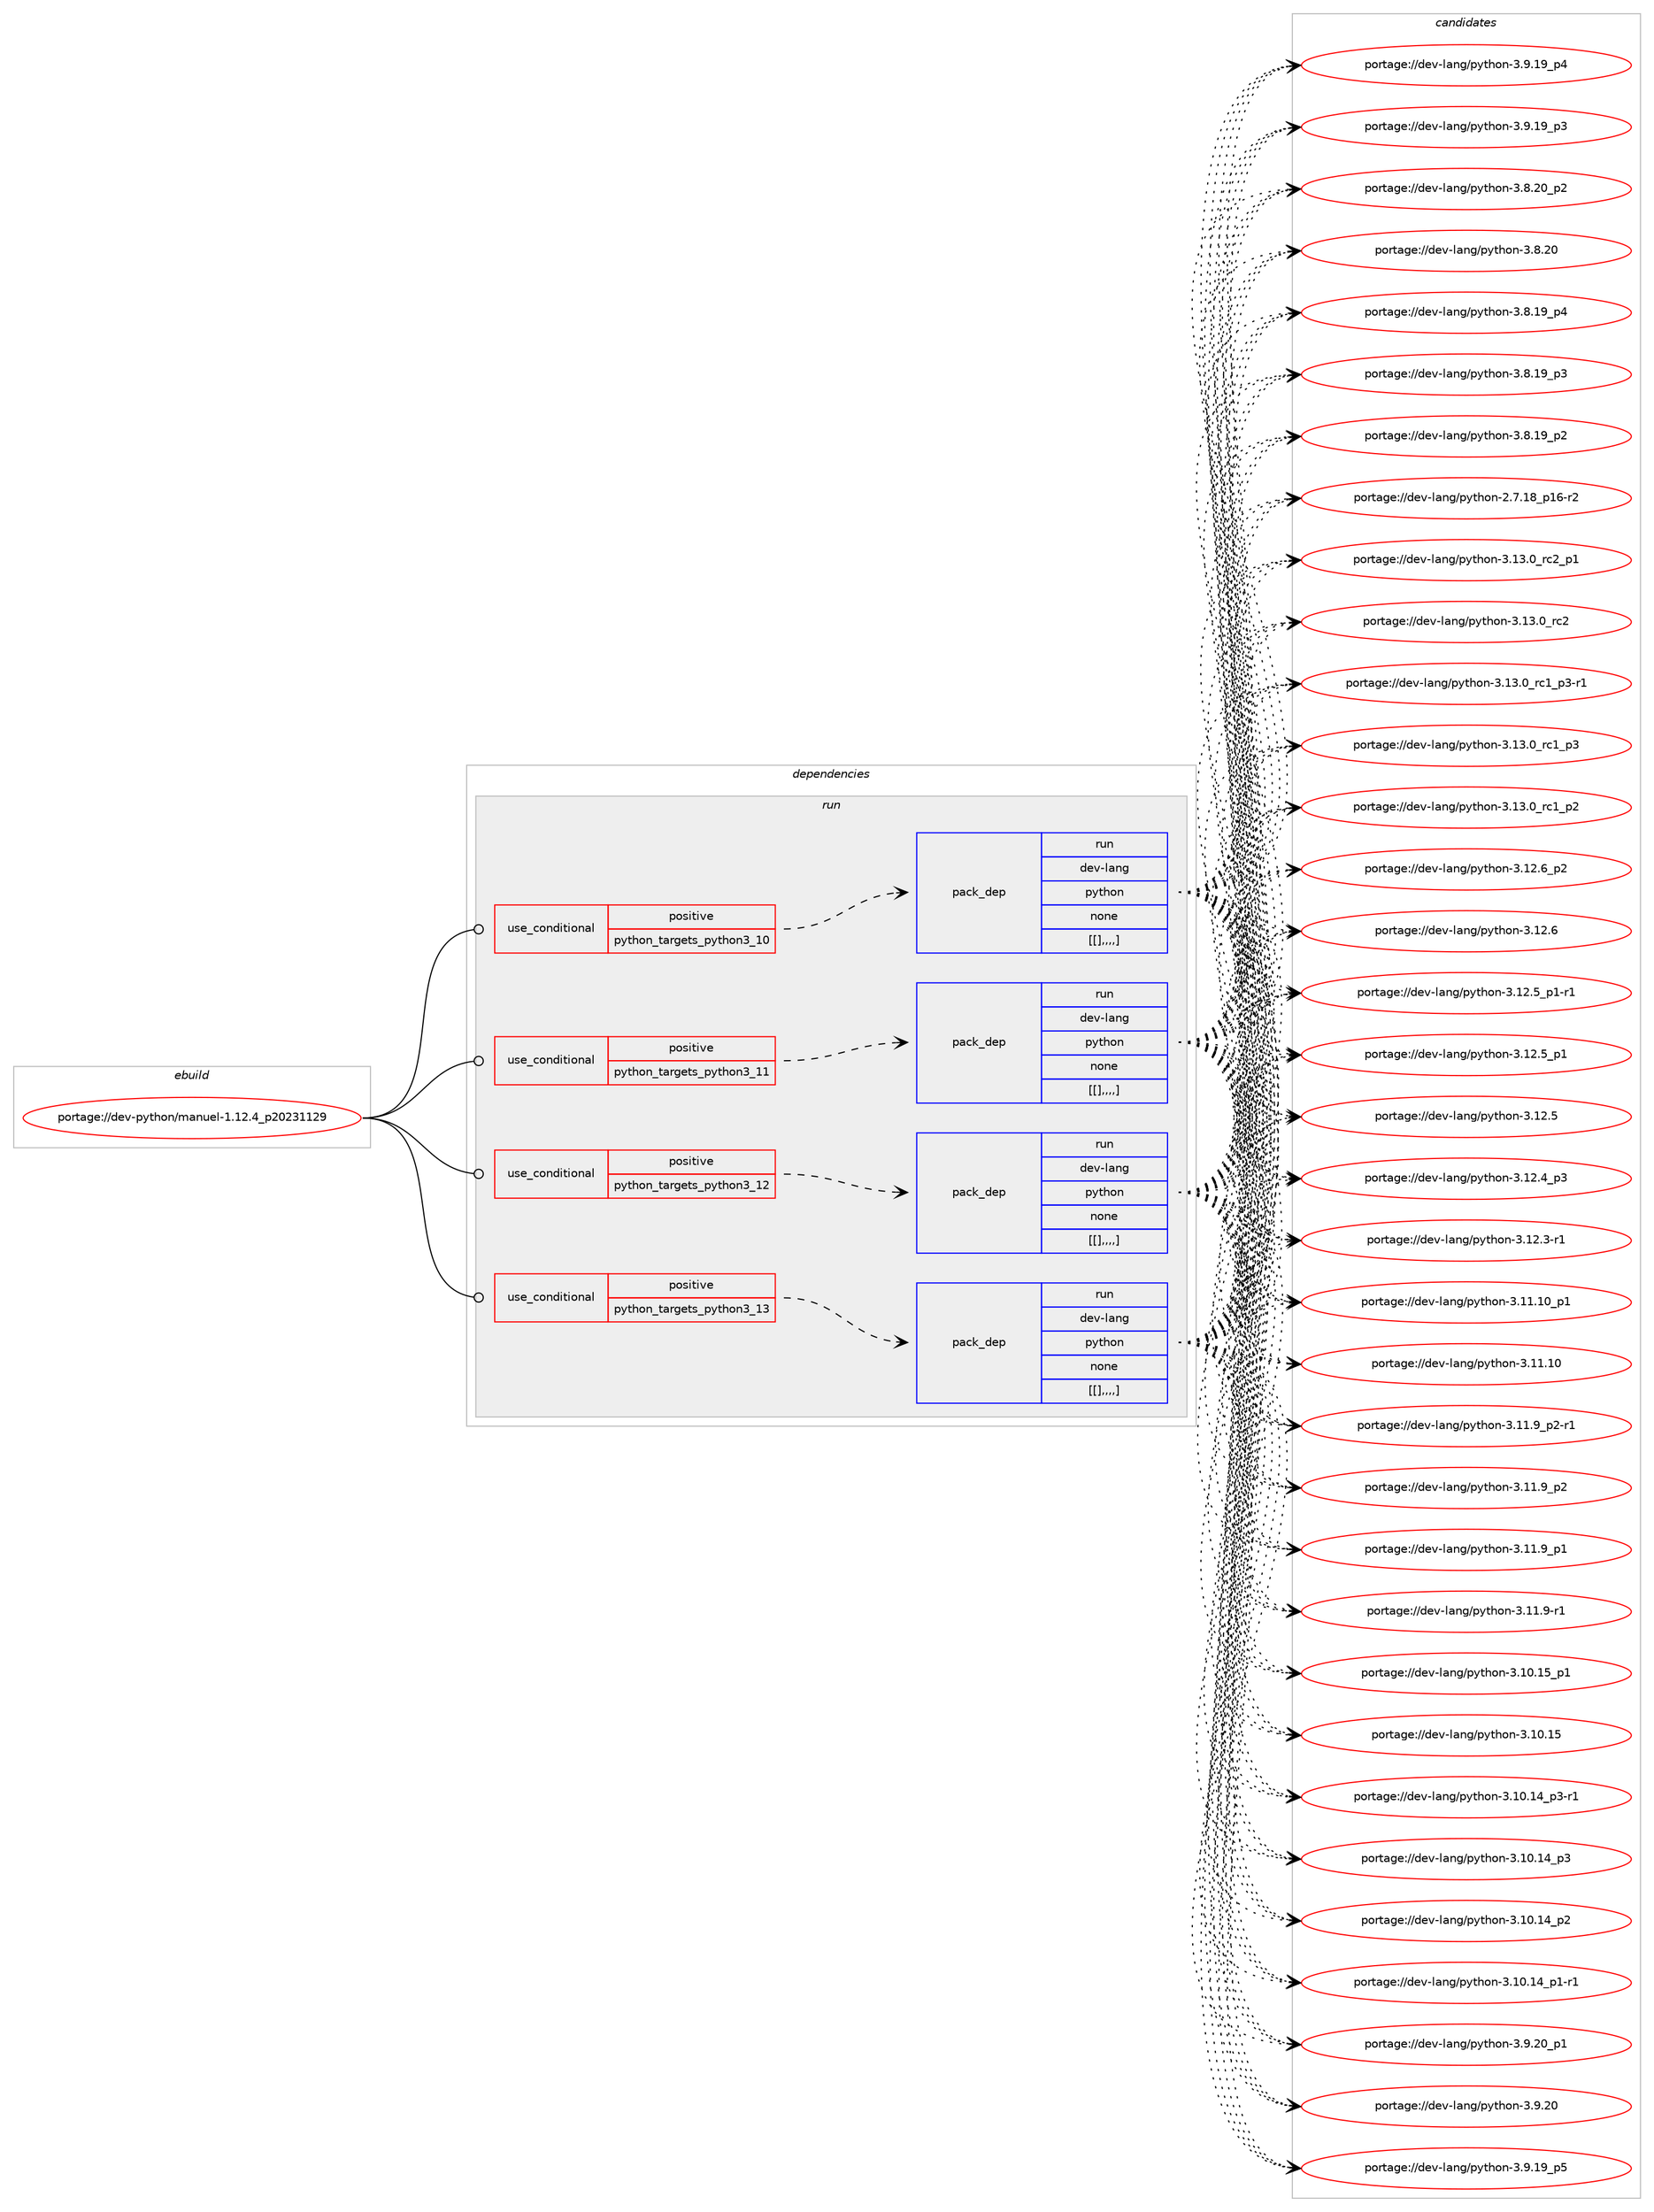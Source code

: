digraph prolog {

# *************
# Graph options
# *************

newrank=true;
concentrate=true;
compound=true;
graph [rankdir=LR,fontname=Helvetica,fontsize=10,ranksep=1.5];#, ranksep=2.5, nodesep=0.2];
edge  [arrowhead=vee];
node  [fontname=Helvetica,fontsize=10];

# **********
# The ebuild
# **********

subgraph cluster_leftcol {
color=gray;
label=<<i>ebuild</i>>;
id [label="portage://dev-python/manuel-1.12.4_p20231129", color=red, width=4, href="../dev-python/manuel-1.12.4_p20231129.svg"];
}

# ****************
# The dependencies
# ****************

subgraph cluster_midcol {
color=gray;
label=<<i>dependencies</i>>;
subgraph cluster_compile {
fillcolor="#eeeeee";
style=filled;
label=<<i>compile</i>>;
}
subgraph cluster_compileandrun {
fillcolor="#eeeeee";
style=filled;
label=<<i>compile and run</i>>;
}
subgraph cluster_run {
fillcolor="#eeeeee";
style=filled;
label=<<i>run</i>>;
subgraph cond35765 {
dependency152518 [label=<<TABLE BORDER="0" CELLBORDER="1" CELLSPACING="0" CELLPADDING="4"><TR><TD ROWSPAN="3" CELLPADDING="10">use_conditional</TD></TR><TR><TD>positive</TD></TR><TR><TD>python_targets_python3_10</TD></TR></TABLE>>, shape=none, color=red];
subgraph pack115539 {
dependency152519 [label=<<TABLE BORDER="0" CELLBORDER="1" CELLSPACING="0" CELLPADDING="4" WIDTH="220"><TR><TD ROWSPAN="6" CELLPADDING="30">pack_dep</TD></TR><TR><TD WIDTH="110">run</TD></TR><TR><TD>dev-lang</TD></TR><TR><TD>python</TD></TR><TR><TD>none</TD></TR><TR><TD>[[],,,,]</TD></TR></TABLE>>, shape=none, color=blue];
}
dependency152518:e -> dependency152519:w [weight=20,style="dashed",arrowhead="vee"];
}
id:e -> dependency152518:w [weight=20,style="solid",arrowhead="odot"];
subgraph cond35766 {
dependency152520 [label=<<TABLE BORDER="0" CELLBORDER="1" CELLSPACING="0" CELLPADDING="4"><TR><TD ROWSPAN="3" CELLPADDING="10">use_conditional</TD></TR><TR><TD>positive</TD></TR><TR><TD>python_targets_python3_11</TD></TR></TABLE>>, shape=none, color=red];
subgraph pack115540 {
dependency152521 [label=<<TABLE BORDER="0" CELLBORDER="1" CELLSPACING="0" CELLPADDING="4" WIDTH="220"><TR><TD ROWSPAN="6" CELLPADDING="30">pack_dep</TD></TR><TR><TD WIDTH="110">run</TD></TR><TR><TD>dev-lang</TD></TR><TR><TD>python</TD></TR><TR><TD>none</TD></TR><TR><TD>[[],,,,]</TD></TR></TABLE>>, shape=none, color=blue];
}
dependency152520:e -> dependency152521:w [weight=20,style="dashed",arrowhead="vee"];
}
id:e -> dependency152520:w [weight=20,style="solid",arrowhead="odot"];
subgraph cond35767 {
dependency152522 [label=<<TABLE BORDER="0" CELLBORDER="1" CELLSPACING="0" CELLPADDING="4"><TR><TD ROWSPAN="3" CELLPADDING="10">use_conditional</TD></TR><TR><TD>positive</TD></TR><TR><TD>python_targets_python3_12</TD></TR></TABLE>>, shape=none, color=red];
subgraph pack115541 {
dependency152523 [label=<<TABLE BORDER="0" CELLBORDER="1" CELLSPACING="0" CELLPADDING="4" WIDTH="220"><TR><TD ROWSPAN="6" CELLPADDING="30">pack_dep</TD></TR><TR><TD WIDTH="110">run</TD></TR><TR><TD>dev-lang</TD></TR><TR><TD>python</TD></TR><TR><TD>none</TD></TR><TR><TD>[[],,,,]</TD></TR></TABLE>>, shape=none, color=blue];
}
dependency152522:e -> dependency152523:w [weight=20,style="dashed",arrowhead="vee"];
}
id:e -> dependency152522:w [weight=20,style="solid",arrowhead="odot"];
subgraph cond35768 {
dependency152524 [label=<<TABLE BORDER="0" CELLBORDER="1" CELLSPACING="0" CELLPADDING="4"><TR><TD ROWSPAN="3" CELLPADDING="10">use_conditional</TD></TR><TR><TD>positive</TD></TR><TR><TD>python_targets_python3_13</TD></TR></TABLE>>, shape=none, color=red];
subgraph pack115542 {
dependency152525 [label=<<TABLE BORDER="0" CELLBORDER="1" CELLSPACING="0" CELLPADDING="4" WIDTH="220"><TR><TD ROWSPAN="6" CELLPADDING="30">pack_dep</TD></TR><TR><TD WIDTH="110">run</TD></TR><TR><TD>dev-lang</TD></TR><TR><TD>python</TD></TR><TR><TD>none</TD></TR><TR><TD>[[],,,,]</TD></TR></TABLE>>, shape=none, color=blue];
}
dependency152524:e -> dependency152525:w [weight=20,style="dashed",arrowhead="vee"];
}
id:e -> dependency152524:w [weight=20,style="solid",arrowhead="odot"];
}
}

# **************
# The candidates
# **************

subgraph cluster_choices {
rank=same;
color=gray;
label=<<i>candidates</i>>;

subgraph choice115539 {
color=black;
nodesep=1;
choice100101118451089711010347112121116104111110455146495146489511499509511249 [label="portage://dev-lang/python-3.13.0_rc2_p1", color=red, width=4,href="../dev-lang/python-3.13.0_rc2_p1.svg"];
choice10010111845108971101034711212111610411111045514649514648951149950 [label="portage://dev-lang/python-3.13.0_rc2", color=red, width=4,href="../dev-lang/python-3.13.0_rc2.svg"];
choice1001011184510897110103471121211161041111104551464951464895114994995112514511449 [label="portage://dev-lang/python-3.13.0_rc1_p3-r1", color=red, width=4,href="../dev-lang/python-3.13.0_rc1_p3-r1.svg"];
choice100101118451089711010347112121116104111110455146495146489511499499511251 [label="portage://dev-lang/python-3.13.0_rc1_p3", color=red, width=4,href="../dev-lang/python-3.13.0_rc1_p3.svg"];
choice100101118451089711010347112121116104111110455146495146489511499499511250 [label="portage://dev-lang/python-3.13.0_rc1_p2", color=red, width=4,href="../dev-lang/python-3.13.0_rc1_p2.svg"];
choice100101118451089711010347112121116104111110455146495046549511250 [label="portage://dev-lang/python-3.12.6_p2", color=red, width=4,href="../dev-lang/python-3.12.6_p2.svg"];
choice10010111845108971101034711212111610411111045514649504654 [label="portage://dev-lang/python-3.12.6", color=red, width=4,href="../dev-lang/python-3.12.6.svg"];
choice1001011184510897110103471121211161041111104551464950465395112494511449 [label="portage://dev-lang/python-3.12.5_p1-r1", color=red, width=4,href="../dev-lang/python-3.12.5_p1-r1.svg"];
choice100101118451089711010347112121116104111110455146495046539511249 [label="portage://dev-lang/python-3.12.5_p1", color=red, width=4,href="../dev-lang/python-3.12.5_p1.svg"];
choice10010111845108971101034711212111610411111045514649504653 [label="portage://dev-lang/python-3.12.5", color=red, width=4,href="../dev-lang/python-3.12.5.svg"];
choice100101118451089711010347112121116104111110455146495046529511251 [label="portage://dev-lang/python-3.12.4_p3", color=red, width=4,href="../dev-lang/python-3.12.4_p3.svg"];
choice100101118451089711010347112121116104111110455146495046514511449 [label="portage://dev-lang/python-3.12.3-r1", color=red, width=4,href="../dev-lang/python-3.12.3-r1.svg"];
choice10010111845108971101034711212111610411111045514649494649489511249 [label="portage://dev-lang/python-3.11.10_p1", color=red, width=4,href="../dev-lang/python-3.11.10_p1.svg"];
choice1001011184510897110103471121211161041111104551464949464948 [label="portage://dev-lang/python-3.11.10", color=red, width=4,href="../dev-lang/python-3.11.10.svg"];
choice1001011184510897110103471121211161041111104551464949465795112504511449 [label="portage://dev-lang/python-3.11.9_p2-r1", color=red, width=4,href="../dev-lang/python-3.11.9_p2-r1.svg"];
choice100101118451089711010347112121116104111110455146494946579511250 [label="portage://dev-lang/python-3.11.9_p2", color=red, width=4,href="../dev-lang/python-3.11.9_p2.svg"];
choice100101118451089711010347112121116104111110455146494946579511249 [label="portage://dev-lang/python-3.11.9_p1", color=red, width=4,href="../dev-lang/python-3.11.9_p1.svg"];
choice100101118451089711010347112121116104111110455146494946574511449 [label="portage://dev-lang/python-3.11.9-r1", color=red, width=4,href="../dev-lang/python-3.11.9-r1.svg"];
choice10010111845108971101034711212111610411111045514649484649539511249 [label="portage://dev-lang/python-3.10.15_p1", color=red, width=4,href="../dev-lang/python-3.10.15_p1.svg"];
choice1001011184510897110103471121211161041111104551464948464953 [label="portage://dev-lang/python-3.10.15", color=red, width=4,href="../dev-lang/python-3.10.15.svg"];
choice100101118451089711010347112121116104111110455146494846495295112514511449 [label="portage://dev-lang/python-3.10.14_p3-r1", color=red, width=4,href="../dev-lang/python-3.10.14_p3-r1.svg"];
choice10010111845108971101034711212111610411111045514649484649529511251 [label="portage://dev-lang/python-3.10.14_p3", color=red, width=4,href="../dev-lang/python-3.10.14_p3.svg"];
choice10010111845108971101034711212111610411111045514649484649529511250 [label="portage://dev-lang/python-3.10.14_p2", color=red, width=4,href="../dev-lang/python-3.10.14_p2.svg"];
choice100101118451089711010347112121116104111110455146494846495295112494511449 [label="portage://dev-lang/python-3.10.14_p1-r1", color=red, width=4,href="../dev-lang/python-3.10.14_p1-r1.svg"];
choice100101118451089711010347112121116104111110455146574650489511249 [label="portage://dev-lang/python-3.9.20_p1", color=red, width=4,href="../dev-lang/python-3.9.20_p1.svg"];
choice10010111845108971101034711212111610411111045514657465048 [label="portage://dev-lang/python-3.9.20", color=red, width=4,href="../dev-lang/python-3.9.20.svg"];
choice100101118451089711010347112121116104111110455146574649579511253 [label="portage://dev-lang/python-3.9.19_p5", color=red, width=4,href="../dev-lang/python-3.9.19_p5.svg"];
choice100101118451089711010347112121116104111110455146574649579511252 [label="portage://dev-lang/python-3.9.19_p4", color=red, width=4,href="../dev-lang/python-3.9.19_p4.svg"];
choice100101118451089711010347112121116104111110455146574649579511251 [label="portage://dev-lang/python-3.9.19_p3", color=red, width=4,href="../dev-lang/python-3.9.19_p3.svg"];
choice100101118451089711010347112121116104111110455146564650489511250 [label="portage://dev-lang/python-3.8.20_p2", color=red, width=4,href="../dev-lang/python-3.8.20_p2.svg"];
choice10010111845108971101034711212111610411111045514656465048 [label="portage://dev-lang/python-3.8.20", color=red, width=4,href="../dev-lang/python-3.8.20.svg"];
choice100101118451089711010347112121116104111110455146564649579511252 [label="portage://dev-lang/python-3.8.19_p4", color=red, width=4,href="../dev-lang/python-3.8.19_p4.svg"];
choice100101118451089711010347112121116104111110455146564649579511251 [label="portage://dev-lang/python-3.8.19_p3", color=red, width=4,href="../dev-lang/python-3.8.19_p3.svg"];
choice100101118451089711010347112121116104111110455146564649579511250 [label="portage://dev-lang/python-3.8.19_p2", color=red, width=4,href="../dev-lang/python-3.8.19_p2.svg"];
choice100101118451089711010347112121116104111110455046554649569511249544511450 [label="portage://dev-lang/python-2.7.18_p16-r2", color=red, width=4,href="../dev-lang/python-2.7.18_p16-r2.svg"];
dependency152519:e -> choice100101118451089711010347112121116104111110455146495146489511499509511249:w [style=dotted,weight="100"];
dependency152519:e -> choice10010111845108971101034711212111610411111045514649514648951149950:w [style=dotted,weight="100"];
dependency152519:e -> choice1001011184510897110103471121211161041111104551464951464895114994995112514511449:w [style=dotted,weight="100"];
dependency152519:e -> choice100101118451089711010347112121116104111110455146495146489511499499511251:w [style=dotted,weight="100"];
dependency152519:e -> choice100101118451089711010347112121116104111110455146495146489511499499511250:w [style=dotted,weight="100"];
dependency152519:e -> choice100101118451089711010347112121116104111110455146495046549511250:w [style=dotted,weight="100"];
dependency152519:e -> choice10010111845108971101034711212111610411111045514649504654:w [style=dotted,weight="100"];
dependency152519:e -> choice1001011184510897110103471121211161041111104551464950465395112494511449:w [style=dotted,weight="100"];
dependency152519:e -> choice100101118451089711010347112121116104111110455146495046539511249:w [style=dotted,weight="100"];
dependency152519:e -> choice10010111845108971101034711212111610411111045514649504653:w [style=dotted,weight="100"];
dependency152519:e -> choice100101118451089711010347112121116104111110455146495046529511251:w [style=dotted,weight="100"];
dependency152519:e -> choice100101118451089711010347112121116104111110455146495046514511449:w [style=dotted,weight="100"];
dependency152519:e -> choice10010111845108971101034711212111610411111045514649494649489511249:w [style=dotted,weight="100"];
dependency152519:e -> choice1001011184510897110103471121211161041111104551464949464948:w [style=dotted,weight="100"];
dependency152519:e -> choice1001011184510897110103471121211161041111104551464949465795112504511449:w [style=dotted,weight="100"];
dependency152519:e -> choice100101118451089711010347112121116104111110455146494946579511250:w [style=dotted,weight="100"];
dependency152519:e -> choice100101118451089711010347112121116104111110455146494946579511249:w [style=dotted,weight="100"];
dependency152519:e -> choice100101118451089711010347112121116104111110455146494946574511449:w [style=dotted,weight="100"];
dependency152519:e -> choice10010111845108971101034711212111610411111045514649484649539511249:w [style=dotted,weight="100"];
dependency152519:e -> choice1001011184510897110103471121211161041111104551464948464953:w [style=dotted,weight="100"];
dependency152519:e -> choice100101118451089711010347112121116104111110455146494846495295112514511449:w [style=dotted,weight="100"];
dependency152519:e -> choice10010111845108971101034711212111610411111045514649484649529511251:w [style=dotted,weight="100"];
dependency152519:e -> choice10010111845108971101034711212111610411111045514649484649529511250:w [style=dotted,weight="100"];
dependency152519:e -> choice100101118451089711010347112121116104111110455146494846495295112494511449:w [style=dotted,weight="100"];
dependency152519:e -> choice100101118451089711010347112121116104111110455146574650489511249:w [style=dotted,weight="100"];
dependency152519:e -> choice10010111845108971101034711212111610411111045514657465048:w [style=dotted,weight="100"];
dependency152519:e -> choice100101118451089711010347112121116104111110455146574649579511253:w [style=dotted,weight="100"];
dependency152519:e -> choice100101118451089711010347112121116104111110455146574649579511252:w [style=dotted,weight="100"];
dependency152519:e -> choice100101118451089711010347112121116104111110455146574649579511251:w [style=dotted,weight="100"];
dependency152519:e -> choice100101118451089711010347112121116104111110455146564650489511250:w [style=dotted,weight="100"];
dependency152519:e -> choice10010111845108971101034711212111610411111045514656465048:w [style=dotted,weight="100"];
dependency152519:e -> choice100101118451089711010347112121116104111110455146564649579511252:w [style=dotted,weight="100"];
dependency152519:e -> choice100101118451089711010347112121116104111110455146564649579511251:w [style=dotted,weight="100"];
dependency152519:e -> choice100101118451089711010347112121116104111110455146564649579511250:w [style=dotted,weight="100"];
dependency152519:e -> choice100101118451089711010347112121116104111110455046554649569511249544511450:w [style=dotted,weight="100"];
}
subgraph choice115540 {
color=black;
nodesep=1;
choice100101118451089711010347112121116104111110455146495146489511499509511249 [label="portage://dev-lang/python-3.13.0_rc2_p1", color=red, width=4,href="../dev-lang/python-3.13.0_rc2_p1.svg"];
choice10010111845108971101034711212111610411111045514649514648951149950 [label="portage://dev-lang/python-3.13.0_rc2", color=red, width=4,href="../dev-lang/python-3.13.0_rc2.svg"];
choice1001011184510897110103471121211161041111104551464951464895114994995112514511449 [label="portage://dev-lang/python-3.13.0_rc1_p3-r1", color=red, width=4,href="../dev-lang/python-3.13.0_rc1_p3-r1.svg"];
choice100101118451089711010347112121116104111110455146495146489511499499511251 [label="portage://dev-lang/python-3.13.0_rc1_p3", color=red, width=4,href="../dev-lang/python-3.13.0_rc1_p3.svg"];
choice100101118451089711010347112121116104111110455146495146489511499499511250 [label="portage://dev-lang/python-3.13.0_rc1_p2", color=red, width=4,href="../dev-lang/python-3.13.0_rc1_p2.svg"];
choice100101118451089711010347112121116104111110455146495046549511250 [label="portage://dev-lang/python-3.12.6_p2", color=red, width=4,href="../dev-lang/python-3.12.6_p2.svg"];
choice10010111845108971101034711212111610411111045514649504654 [label="portage://dev-lang/python-3.12.6", color=red, width=4,href="../dev-lang/python-3.12.6.svg"];
choice1001011184510897110103471121211161041111104551464950465395112494511449 [label="portage://dev-lang/python-3.12.5_p1-r1", color=red, width=4,href="../dev-lang/python-3.12.5_p1-r1.svg"];
choice100101118451089711010347112121116104111110455146495046539511249 [label="portage://dev-lang/python-3.12.5_p1", color=red, width=4,href="../dev-lang/python-3.12.5_p1.svg"];
choice10010111845108971101034711212111610411111045514649504653 [label="portage://dev-lang/python-3.12.5", color=red, width=4,href="../dev-lang/python-3.12.5.svg"];
choice100101118451089711010347112121116104111110455146495046529511251 [label="portage://dev-lang/python-3.12.4_p3", color=red, width=4,href="../dev-lang/python-3.12.4_p3.svg"];
choice100101118451089711010347112121116104111110455146495046514511449 [label="portage://dev-lang/python-3.12.3-r1", color=red, width=4,href="../dev-lang/python-3.12.3-r1.svg"];
choice10010111845108971101034711212111610411111045514649494649489511249 [label="portage://dev-lang/python-3.11.10_p1", color=red, width=4,href="../dev-lang/python-3.11.10_p1.svg"];
choice1001011184510897110103471121211161041111104551464949464948 [label="portage://dev-lang/python-3.11.10", color=red, width=4,href="../dev-lang/python-3.11.10.svg"];
choice1001011184510897110103471121211161041111104551464949465795112504511449 [label="portage://dev-lang/python-3.11.9_p2-r1", color=red, width=4,href="../dev-lang/python-3.11.9_p2-r1.svg"];
choice100101118451089711010347112121116104111110455146494946579511250 [label="portage://dev-lang/python-3.11.9_p2", color=red, width=4,href="../dev-lang/python-3.11.9_p2.svg"];
choice100101118451089711010347112121116104111110455146494946579511249 [label="portage://dev-lang/python-3.11.9_p1", color=red, width=4,href="../dev-lang/python-3.11.9_p1.svg"];
choice100101118451089711010347112121116104111110455146494946574511449 [label="portage://dev-lang/python-3.11.9-r1", color=red, width=4,href="../dev-lang/python-3.11.9-r1.svg"];
choice10010111845108971101034711212111610411111045514649484649539511249 [label="portage://dev-lang/python-3.10.15_p1", color=red, width=4,href="../dev-lang/python-3.10.15_p1.svg"];
choice1001011184510897110103471121211161041111104551464948464953 [label="portage://dev-lang/python-3.10.15", color=red, width=4,href="../dev-lang/python-3.10.15.svg"];
choice100101118451089711010347112121116104111110455146494846495295112514511449 [label="portage://dev-lang/python-3.10.14_p3-r1", color=red, width=4,href="../dev-lang/python-3.10.14_p3-r1.svg"];
choice10010111845108971101034711212111610411111045514649484649529511251 [label="portage://dev-lang/python-3.10.14_p3", color=red, width=4,href="../dev-lang/python-3.10.14_p3.svg"];
choice10010111845108971101034711212111610411111045514649484649529511250 [label="portage://dev-lang/python-3.10.14_p2", color=red, width=4,href="../dev-lang/python-3.10.14_p2.svg"];
choice100101118451089711010347112121116104111110455146494846495295112494511449 [label="portage://dev-lang/python-3.10.14_p1-r1", color=red, width=4,href="../dev-lang/python-3.10.14_p1-r1.svg"];
choice100101118451089711010347112121116104111110455146574650489511249 [label="portage://dev-lang/python-3.9.20_p1", color=red, width=4,href="../dev-lang/python-3.9.20_p1.svg"];
choice10010111845108971101034711212111610411111045514657465048 [label="portage://dev-lang/python-3.9.20", color=red, width=4,href="../dev-lang/python-3.9.20.svg"];
choice100101118451089711010347112121116104111110455146574649579511253 [label="portage://dev-lang/python-3.9.19_p5", color=red, width=4,href="../dev-lang/python-3.9.19_p5.svg"];
choice100101118451089711010347112121116104111110455146574649579511252 [label="portage://dev-lang/python-3.9.19_p4", color=red, width=4,href="../dev-lang/python-3.9.19_p4.svg"];
choice100101118451089711010347112121116104111110455146574649579511251 [label="portage://dev-lang/python-3.9.19_p3", color=red, width=4,href="../dev-lang/python-3.9.19_p3.svg"];
choice100101118451089711010347112121116104111110455146564650489511250 [label="portage://dev-lang/python-3.8.20_p2", color=red, width=4,href="../dev-lang/python-3.8.20_p2.svg"];
choice10010111845108971101034711212111610411111045514656465048 [label="portage://dev-lang/python-3.8.20", color=red, width=4,href="../dev-lang/python-3.8.20.svg"];
choice100101118451089711010347112121116104111110455146564649579511252 [label="portage://dev-lang/python-3.8.19_p4", color=red, width=4,href="../dev-lang/python-3.8.19_p4.svg"];
choice100101118451089711010347112121116104111110455146564649579511251 [label="portage://dev-lang/python-3.8.19_p3", color=red, width=4,href="../dev-lang/python-3.8.19_p3.svg"];
choice100101118451089711010347112121116104111110455146564649579511250 [label="portage://dev-lang/python-3.8.19_p2", color=red, width=4,href="../dev-lang/python-3.8.19_p2.svg"];
choice100101118451089711010347112121116104111110455046554649569511249544511450 [label="portage://dev-lang/python-2.7.18_p16-r2", color=red, width=4,href="../dev-lang/python-2.7.18_p16-r2.svg"];
dependency152521:e -> choice100101118451089711010347112121116104111110455146495146489511499509511249:w [style=dotted,weight="100"];
dependency152521:e -> choice10010111845108971101034711212111610411111045514649514648951149950:w [style=dotted,weight="100"];
dependency152521:e -> choice1001011184510897110103471121211161041111104551464951464895114994995112514511449:w [style=dotted,weight="100"];
dependency152521:e -> choice100101118451089711010347112121116104111110455146495146489511499499511251:w [style=dotted,weight="100"];
dependency152521:e -> choice100101118451089711010347112121116104111110455146495146489511499499511250:w [style=dotted,weight="100"];
dependency152521:e -> choice100101118451089711010347112121116104111110455146495046549511250:w [style=dotted,weight="100"];
dependency152521:e -> choice10010111845108971101034711212111610411111045514649504654:w [style=dotted,weight="100"];
dependency152521:e -> choice1001011184510897110103471121211161041111104551464950465395112494511449:w [style=dotted,weight="100"];
dependency152521:e -> choice100101118451089711010347112121116104111110455146495046539511249:w [style=dotted,weight="100"];
dependency152521:e -> choice10010111845108971101034711212111610411111045514649504653:w [style=dotted,weight="100"];
dependency152521:e -> choice100101118451089711010347112121116104111110455146495046529511251:w [style=dotted,weight="100"];
dependency152521:e -> choice100101118451089711010347112121116104111110455146495046514511449:w [style=dotted,weight="100"];
dependency152521:e -> choice10010111845108971101034711212111610411111045514649494649489511249:w [style=dotted,weight="100"];
dependency152521:e -> choice1001011184510897110103471121211161041111104551464949464948:w [style=dotted,weight="100"];
dependency152521:e -> choice1001011184510897110103471121211161041111104551464949465795112504511449:w [style=dotted,weight="100"];
dependency152521:e -> choice100101118451089711010347112121116104111110455146494946579511250:w [style=dotted,weight="100"];
dependency152521:e -> choice100101118451089711010347112121116104111110455146494946579511249:w [style=dotted,weight="100"];
dependency152521:e -> choice100101118451089711010347112121116104111110455146494946574511449:w [style=dotted,weight="100"];
dependency152521:e -> choice10010111845108971101034711212111610411111045514649484649539511249:w [style=dotted,weight="100"];
dependency152521:e -> choice1001011184510897110103471121211161041111104551464948464953:w [style=dotted,weight="100"];
dependency152521:e -> choice100101118451089711010347112121116104111110455146494846495295112514511449:w [style=dotted,weight="100"];
dependency152521:e -> choice10010111845108971101034711212111610411111045514649484649529511251:w [style=dotted,weight="100"];
dependency152521:e -> choice10010111845108971101034711212111610411111045514649484649529511250:w [style=dotted,weight="100"];
dependency152521:e -> choice100101118451089711010347112121116104111110455146494846495295112494511449:w [style=dotted,weight="100"];
dependency152521:e -> choice100101118451089711010347112121116104111110455146574650489511249:w [style=dotted,weight="100"];
dependency152521:e -> choice10010111845108971101034711212111610411111045514657465048:w [style=dotted,weight="100"];
dependency152521:e -> choice100101118451089711010347112121116104111110455146574649579511253:w [style=dotted,weight="100"];
dependency152521:e -> choice100101118451089711010347112121116104111110455146574649579511252:w [style=dotted,weight="100"];
dependency152521:e -> choice100101118451089711010347112121116104111110455146574649579511251:w [style=dotted,weight="100"];
dependency152521:e -> choice100101118451089711010347112121116104111110455146564650489511250:w [style=dotted,weight="100"];
dependency152521:e -> choice10010111845108971101034711212111610411111045514656465048:w [style=dotted,weight="100"];
dependency152521:e -> choice100101118451089711010347112121116104111110455146564649579511252:w [style=dotted,weight="100"];
dependency152521:e -> choice100101118451089711010347112121116104111110455146564649579511251:w [style=dotted,weight="100"];
dependency152521:e -> choice100101118451089711010347112121116104111110455146564649579511250:w [style=dotted,weight="100"];
dependency152521:e -> choice100101118451089711010347112121116104111110455046554649569511249544511450:w [style=dotted,weight="100"];
}
subgraph choice115541 {
color=black;
nodesep=1;
choice100101118451089711010347112121116104111110455146495146489511499509511249 [label="portage://dev-lang/python-3.13.0_rc2_p1", color=red, width=4,href="../dev-lang/python-3.13.0_rc2_p1.svg"];
choice10010111845108971101034711212111610411111045514649514648951149950 [label="portage://dev-lang/python-3.13.0_rc2", color=red, width=4,href="../dev-lang/python-3.13.0_rc2.svg"];
choice1001011184510897110103471121211161041111104551464951464895114994995112514511449 [label="portage://dev-lang/python-3.13.0_rc1_p3-r1", color=red, width=4,href="../dev-lang/python-3.13.0_rc1_p3-r1.svg"];
choice100101118451089711010347112121116104111110455146495146489511499499511251 [label="portage://dev-lang/python-3.13.0_rc1_p3", color=red, width=4,href="../dev-lang/python-3.13.0_rc1_p3.svg"];
choice100101118451089711010347112121116104111110455146495146489511499499511250 [label="portage://dev-lang/python-3.13.0_rc1_p2", color=red, width=4,href="../dev-lang/python-3.13.0_rc1_p2.svg"];
choice100101118451089711010347112121116104111110455146495046549511250 [label="portage://dev-lang/python-3.12.6_p2", color=red, width=4,href="../dev-lang/python-3.12.6_p2.svg"];
choice10010111845108971101034711212111610411111045514649504654 [label="portage://dev-lang/python-3.12.6", color=red, width=4,href="../dev-lang/python-3.12.6.svg"];
choice1001011184510897110103471121211161041111104551464950465395112494511449 [label="portage://dev-lang/python-3.12.5_p1-r1", color=red, width=4,href="../dev-lang/python-3.12.5_p1-r1.svg"];
choice100101118451089711010347112121116104111110455146495046539511249 [label="portage://dev-lang/python-3.12.5_p1", color=red, width=4,href="../dev-lang/python-3.12.5_p1.svg"];
choice10010111845108971101034711212111610411111045514649504653 [label="portage://dev-lang/python-3.12.5", color=red, width=4,href="../dev-lang/python-3.12.5.svg"];
choice100101118451089711010347112121116104111110455146495046529511251 [label="portage://dev-lang/python-3.12.4_p3", color=red, width=4,href="../dev-lang/python-3.12.4_p3.svg"];
choice100101118451089711010347112121116104111110455146495046514511449 [label="portage://dev-lang/python-3.12.3-r1", color=red, width=4,href="../dev-lang/python-3.12.3-r1.svg"];
choice10010111845108971101034711212111610411111045514649494649489511249 [label="portage://dev-lang/python-3.11.10_p1", color=red, width=4,href="../dev-lang/python-3.11.10_p1.svg"];
choice1001011184510897110103471121211161041111104551464949464948 [label="portage://dev-lang/python-3.11.10", color=red, width=4,href="../dev-lang/python-3.11.10.svg"];
choice1001011184510897110103471121211161041111104551464949465795112504511449 [label="portage://dev-lang/python-3.11.9_p2-r1", color=red, width=4,href="../dev-lang/python-3.11.9_p2-r1.svg"];
choice100101118451089711010347112121116104111110455146494946579511250 [label="portage://dev-lang/python-3.11.9_p2", color=red, width=4,href="../dev-lang/python-3.11.9_p2.svg"];
choice100101118451089711010347112121116104111110455146494946579511249 [label="portage://dev-lang/python-3.11.9_p1", color=red, width=4,href="../dev-lang/python-3.11.9_p1.svg"];
choice100101118451089711010347112121116104111110455146494946574511449 [label="portage://dev-lang/python-3.11.9-r1", color=red, width=4,href="../dev-lang/python-3.11.9-r1.svg"];
choice10010111845108971101034711212111610411111045514649484649539511249 [label="portage://dev-lang/python-3.10.15_p1", color=red, width=4,href="../dev-lang/python-3.10.15_p1.svg"];
choice1001011184510897110103471121211161041111104551464948464953 [label="portage://dev-lang/python-3.10.15", color=red, width=4,href="../dev-lang/python-3.10.15.svg"];
choice100101118451089711010347112121116104111110455146494846495295112514511449 [label="portage://dev-lang/python-3.10.14_p3-r1", color=red, width=4,href="../dev-lang/python-3.10.14_p3-r1.svg"];
choice10010111845108971101034711212111610411111045514649484649529511251 [label="portage://dev-lang/python-3.10.14_p3", color=red, width=4,href="../dev-lang/python-3.10.14_p3.svg"];
choice10010111845108971101034711212111610411111045514649484649529511250 [label="portage://dev-lang/python-3.10.14_p2", color=red, width=4,href="../dev-lang/python-3.10.14_p2.svg"];
choice100101118451089711010347112121116104111110455146494846495295112494511449 [label="portage://dev-lang/python-3.10.14_p1-r1", color=red, width=4,href="../dev-lang/python-3.10.14_p1-r1.svg"];
choice100101118451089711010347112121116104111110455146574650489511249 [label="portage://dev-lang/python-3.9.20_p1", color=red, width=4,href="../dev-lang/python-3.9.20_p1.svg"];
choice10010111845108971101034711212111610411111045514657465048 [label="portage://dev-lang/python-3.9.20", color=red, width=4,href="../dev-lang/python-3.9.20.svg"];
choice100101118451089711010347112121116104111110455146574649579511253 [label="portage://dev-lang/python-3.9.19_p5", color=red, width=4,href="../dev-lang/python-3.9.19_p5.svg"];
choice100101118451089711010347112121116104111110455146574649579511252 [label="portage://dev-lang/python-3.9.19_p4", color=red, width=4,href="../dev-lang/python-3.9.19_p4.svg"];
choice100101118451089711010347112121116104111110455146574649579511251 [label="portage://dev-lang/python-3.9.19_p3", color=red, width=4,href="../dev-lang/python-3.9.19_p3.svg"];
choice100101118451089711010347112121116104111110455146564650489511250 [label="portage://dev-lang/python-3.8.20_p2", color=red, width=4,href="../dev-lang/python-3.8.20_p2.svg"];
choice10010111845108971101034711212111610411111045514656465048 [label="portage://dev-lang/python-3.8.20", color=red, width=4,href="../dev-lang/python-3.8.20.svg"];
choice100101118451089711010347112121116104111110455146564649579511252 [label="portage://dev-lang/python-3.8.19_p4", color=red, width=4,href="../dev-lang/python-3.8.19_p4.svg"];
choice100101118451089711010347112121116104111110455146564649579511251 [label="portage://dev-lang/python-3.8.19_p3", color=red, width=4,href="../dev-lang/python-3.8.19_p3.svg"];
choice100101118451089711010347112121116104111110455146564649579511250 [label="portage://dev-lang/python-3.8.19_p2", color=red, width=4,href="../dev-lang/python-3.8.19_p2.svg"];
choice100101118451089711010347112121116104111110455046554649569511249544511450 [label="portage://dev-lang/python-2.7.18_p16-r2", color=red, width=4,href="../dev-lang/python-2.7.18_p16-r2.svg"];
dependency152523:e -> choice100101118451089711010347112121116104111110455146495146489511499509511249:w [style=dotted,weight="100"];
dependency152523:e -> choice10010111845108971101034711212111610411111045514649514648951149950:w [style=dotted,weight="100"];
dependency152523:e -> choice1001011184510897110103471121211161041111104551464951464895114994995112514511449:w [style=dotted,weight="100"];
dependency152523:e -> choice100101118451089711010347112121116104111110455146495146489511499499511251:w [style=dotted,weight="100"];
dependency152523:e -> choice100101118451089711010347112121116104111110455146495146489511499499511250:w [style=dotted,weight="100"];
dependency152523:e -> choice100101118451089711010347112121116104111110455146495046549511250:w [style=dotted,weight="100"];
dependency152523:e -> choice10010111845108971101034711212111610411111045514649504654:w [style=dotted,weight="100"];
dependency152523:e -> choice1001011184510897110103471121211161041111104551464950465395112494511449:w [style=dotted,weight="100"];
dependency152523:e -> choice100101118451089711010347112121116104111110455146495046539511249:w [style=dotted,weight="100"];
dependency152523:e -> choice10010111845108971101034711212111610411111045514649504653:w [style=dotted,weight="100"];
dependency152523:e -> choice100101118451089711010347112121116104111110455146495046529511251:w [style=dotted,weight="100"];
dependency152523:e -> choice100101118451089711010347112121116104111110455146495046514511449:w [style=dotted,weight="100"];
dependency152523:e -> choice10010111845108971101034711212111610411111045514649494649489511249:w [style=dotted,weight="100"];
dependency152523:e -> choice1001011184510897110103471121211161041111104551464949464948:w [style=dotted,weight="100"];
dependency152523:e -> choice1001011184510897110103471121211161041111104551464949465795112504511449:w [style=dotted,weight="100"];
dependency152523:e -> choice100101118451089711010347112121116104111110455146494946579511250:w [style=dotted,weight="100"];
dependency152523:e -> choice100101118451089711010347112121116104111110455146494946579511249:w [style=dotted,weight="100"];
dependency152523:e -> choice100101118451089711010347112121116104111110455146494946574511449:w [style=dotted,weight="100"];
dependency152523:e -> choice10010111845108971101034711212111610411111045514649484649539511249:w [style=dotted,weight="100"];
dependency152523:e -> choice1001011184510897110103471121211161041111104551464948464953:w [style=dotted,weight="100"];
dependency152523:e -> choice100101118451089711010347112121116104111110455146494846495295112514511449:w [style=dotted,weight="100"];
dependency152523:e -> choice10010111845108971101034711212111610411111045514649484649529511251:w [style=dotted,weight="100"];
dependency152523:e -> choice10010111845108971101034711212111610411111045514649484649529511250:w [style=dotted,weight="100"];
dependency152523:e -> choice100101118451089711010347112121116104111110455146494846495295112494511449:w [style=dotted,weight="100"];
dependency152523:e -> choice100101118451089711010347112121116104111110455146574650489511249:w [style=dotted,weight="100"];
dependency152523:e -> choice10010111845108971101034711212111610411111045514657465048:w [style=dotted,weight="100"];
dependency152523:e -> choice100101118451089711010347112121116104111110455146574649579511253:w [style=dotted,weight="100"];
dependency152523:e -> choice100101118451089711010347112121116104111110455146574649579511252:w [style=dotted,weight="100"];
dependency152523:e -> choice100101118451089711010347112121116104111110455146574649579511251:w [style=dotted,weight="100"];
dependency152523:e -> choice100101118451089711010347112121116104111110455146564650489511250:w [style=dotted,weight="100"];
dependency152523:e -> choice10010111845108971101034711212111610411111045514656465048:w [style=dotted,weight="100"];
dependency152523:e -> choice100101118451089711010347112121116104111110455146564649579511252:w [style=dotted,weight="100"];
dependency152523:e -> choice100101118451089711010347112121116104111110455146564649579511251:w [style=dotted,weight="100"];
dependency152523:e -> choice100101118451089711010347112121116104111110455146564649579511250:w [style=dotted,weight="100"];
dependency152523:e -> choice100101118451089711010347112121116104111110455046554649569511249544511450:w [style=dotted,weight="100"];
}
subgraph choice115542 {
color=black;
nodesep=1;
choice100101118451089711010347112121116104111110455146495146489511499509511249 [label="portage://dev-lang/python-3.13.0_rc2_p1", color=red, width=4,href="../dev-lang/python-3.13.0_rc2_p1.svg"];
choice10010111845108971101034711212111610411111045514649514648951149950 [label="portage://dev-lang/python-3.13.0_rc2", color=red, width=4,href="../dev-lang/python-3.13.0_rc2.svg"];
choice1001011184510897110103471121211161041111104551464951464895114994995112514511449 [label="portage://dev-lang/python-3.13.0_rc1_p3-r1", color=red, width=4,href="../dev-lang/python-3.13.0_rc1_p3-r1.svg"];
choice100101118451089711010347112121116104111110455146495146489511499499511251 [label="portage://dev-lang/python-3.13.0_rc1_p3", color=red, width=4,href="../dev-lang/python-3.13.0_rc1_p3.svg"];
choice100101118451089711010347112121116104111110455146495146489511499499511250 [label="portage://dev-lang/python-3.13.0_rc1_p2", color=red, width=4,href="../dev-lang/python-3.13.0_rc1_p2.svg"];
choice100101118451089711010347112121116104111110455146495046549511250 [label="portage://dev-lang/python-3.12.6_p2", color=red, width=4,href="../dev-lang/python-3.12.6_p2.svg"];
choice10010111845108971101034711212111610411111045514649504654 [label="portage://dev-lang/python-3.12.6", color=red, width=4,href="../dev-lang/python-3.12.6.svg"];
choice1001011184510897110103471121211161041111104551464950465395112494511449 [label="portage://dev-lang/python-3.12.5_p1-r1", color=red, width=4,href="../dev-lang/python-3.12.5_p1-r1.svg"];
choice100101118451089711010347112121116104111110455146495046539511249 [label="portage://dev-lang/python-3.12.5_p1", color=red, width=4,href="../dev-lang/python-3.12.5_p1.svg"];
choice10010111845108971101034711212111610411111045514649504653 [label="portage://dev-lang/python-3.12.5", color=red, width=4,href="../dev-lang/python-3.12.5.svg"];
choice100101118451089711010347112121116104111110455146495046529511251 [label="portage://dev-lang/python-3.12.4_p3", color=red, width=4,href="../dev-lang/python-3.12.4_p3.svg"];
choice100101118451089711010347112121116104111110455146495046514511449 [label="portage://dev-lang/python-3.12.3-r1", color=red, width=4,href="../dev-lang/python-3.12.3-r1.svg"];
choice10010111845108971101034711212111610411111045514649494649489511249 [label="portage://dev-lang/python-3.11.10_p1", color=red, width=4,href="../dev-lang/python-3.11.10_p1.svg"];
choice1001011184510897110103471121211161041111104551464949464948 [label="portage://dev-lang/python-3.11.10", color=red, width=4,href="../dev-lang/python-3.11.10.svg"];
choice1001011184510897110103471121211161041111104551464949465795112504511449 [label="portage://dev-lang/python-3.11.9_p2-r1", color=red, width=4,href="../dev-lang/python-3.11.9_p2-r1.svg"];
choice100101118451089711010347112121116104111110455146494946579511250 [label="portage://dev-lang/python-3.11.9_p2", color=red, width=4,href="../dev-lang/python-3.11.9_p2.svg"];
choice100101118451089711010347112121116104111110455146494946579511249 [label="portage://dev-lang/python-3.11.9_p1", color=red, width=4,href="../dev-lang/python-3.11.9_p1.svg"];
choice100101118451089711010347112121116104111110455146494946574511449 [label="portage://dev-lang/python-3.11.9-r1", color=red, width=4,href="../dev-lang/python-3.11.9-r1.svg"];
choice10010111845108971101034711212111610411111045514649484649539511249 [label="portage://dev-lang/python-3.10.15_p1", color=red, width=4,href="../dev-lang/python-3.10.15_p1.svg"];
choice1001011184510897110103471121211161041111104551464948464953 [label="portage://dev-lang/python-3.10.15", color=red, width=4,href="../dev-lang/python-3.10.15.svg"];
choice100101118451089711010347112121116104111110455146494846495295112514511449 [label="portage://dev-lang/python-3.10.14_p3-r1", color=red, width=4,href="../dev-lang/python-3.10.14_p3-r1.svg"];
choice10010111845108971101034711212111610411111045514649484649529511251 [label="portage://dev-lang/python-3.10.14_p3", color=red, width=4,href="../dev-lang/python-3.10.14_p3.svg"];
choice10010111845108971101034711212111610411111045514649484649529511250 [label="portage://dev-lang/python-3.10.14_p2", color=red, width=4,href="../dev-lang/python-3.10.14_p2.svg"];
choice100101118451089711010347112121116104111110455146494846495295112494511449 [label="portage://dev-lang/python-3.10.14_p1-r1", color=red, width=4,href="../dev-lang/python-3.10.14_p1-r1.svg"];
choice100101118451089711010347112121116104111110455146574650489511249 [label="portage://dev-lang/python-3.9.20_p1", color=red, width=4,href="../dev-lang/python-3.9.20_p1.svg"];
choice10010111845108971101034711212111610411111045514657465048 [label="portage://dev-lang/python-3.9.20", color=red, width=4,href="../dev-lang/python-3.9.20.svg"];
choice100101118451089711010347112121116104111110455146574649579511253 [label="portage://dev-lang/python-3.9.19_p5", color=red, width=4,href="../dev-lang/python-3.9.19_p5.svg"];
choice100101118451089711010347112121116104111110455146574649579511252 [label="portage://dev-lang/python-3.9.19_p4", color=red, width=4,href="../dev-lang/python-3.9.19_p4.svg"];
choice100101118451089711010347112121116104111110455146574649579511251 [label="portage://dev-lang/python-3.9.19_p3", color=red, width=4,href="../dev-lang/python-3.9.19_p3.svg"];
choice100101118451089711010347112121116104111110455146564650489511250 [label="portage://dev-lang/python-3.8.20_p2", color=red, width=4,href="../dev-lang/python-3.8.20_p2.svg"];
choice10010111845108971101034711212111610411111045514656465048 [label="portage://dev-lang/python-3.8.20", color=red, width=4,href="../dev-lang/python-3.8.20.svg"];
choice100101118451089711010347112121116104111110455146564649579511252 [label="portage://dev-lang/python-3.8.19_p4", color=red, width=4,href="../dev-lang/python-3.8.19_p4.svg"];
choice100101118451089711010347112121116104111110455146564649579511251 [label="portage://dev-lang/python-3.8.19_p3", color=red, width=4,href="../dev-lang/python-3.8.19_p3.svg"];
choice100101118451089711010347112121116104111110455146564649579511250 [label="portage://dev-lang/python-3.8.19_p2", color=red, width=4,href="../dev-lang/python-3.8.19_p2.svg"];
choice100101118451089711010347112121116104111110455046554649569511249544511450 [label="portage://dev-lang/python-2.7.18_p16-r2", color=red, width=4,href="../dev-lang/python-2.7.18_p16-r2.svg"];
dependency152525:e -> choice100101118451089711010347112121116104111110455146495146489511499509511249:w [style=dotted,weight="100"];
dependency152525:e -> choice10010111845108971101034711212111610411111045514649514648951149950:w [style=dotted,weight="100"];
dependency152525:e -> choice1001011184510897110103471121211161041111104551464951464895114994995112514511449:w [style=dotted,weight="100"];
dependency152525:e -> choice100101118451089711010347112121116104111110455146495146489511499499511251:w [style=dotted,weight="100"];
dependency152525:e -> choice100101118451089711010347112121116104111110455146495146489511499499511250:w [style=dotted,weight="100"];
dependency152525:e -> choice100101118451089711010347112121116104111110455146495046549511250:w [style=dotted,weight="100"];
dependency152525:e -> choice10010111845108971101034711212111610411111045514649504654:w [style=dotted,weight="100"];
dependency152525:e -> choice1001011184510897110103471121211161041111104551464950465395112494511449:w [style=dotted,weight="100"];
dependency152525:e -> choice100101118451089711010347112121116104111110455146495046539511249:w [style=dotted,weight="100"];
dependency152525:e -> choice10010111845108971101034711212111610411111045514649504653:w [style=dotted,weight="100"];
dependency152525:e -> choice100101118451089711010347112121116104111110455146495046529511251:w [style=dotted,weight="100"];
dependency152525:e -> choice100101118451089711010347112121116104111110455146495046514511449:w [style=dotted,weight="100"];
dependency152525:e -> choice10010111845108971101034711212111610411111045514649494649489511249:w [style=dotted,weight="100"];
dependency152525:e -> choice1001011184510897110103471121211161041111104551464949464948:w [style=dotted,weight="100"];
dependency152525:e -> choice1001011184510897110103471121211161041111104551464949465795112504511449:w [style=dotted,weight="100"];
dependency152525:e -> choice100101118451089711010347112121116104111110455146494946579511250:w [style=dotted,weight="100"];
dependency152525:e -> choice100101118451089711010347112121116104111110455146494946579511249:w [style=dotted,weight="100"];
dependency152525:e -> choice100101118451089711010347112121116104111110455146494946574511449:w [style=dotted,weight="100"];
dependency152525:e -> choice10010111845108971101034711212111610411111045514649484649539511249:w [style=dotted,weight="100"];
dependency152525:e -> choice1001011184510897110103471121211161041111104551464948464953:w [style=dotted,weight="100"];
dependency152525:e -> choice100101118451089711010347112121116104111110455146494846495295112514511449:w [style=dotted,weight="100"];
dependency152525:e -> choice10010111845108971101034711212111610411111045514649484649529511251:w [style=dotted,weight="100"];
dependency152525:e -> choice10010111845108971101034711212111610411111045514649484649529511250:w [style=dotted,weight="100"];
dependency152525:e -> choice100101118451089711010347112121116104111110455146494846495295112494511449:w [style=dotted,weight="100"];
dependency152525:e -> choice100101118451089711010347112121116104111110455146574650489511249:w [style=dotted,weight="100"];
dependency152525:e -> choice10010111845108971101034711212111610411111045514657465048:w [style=dotted,weight="100"];
dependency152525:e -> choice100101118451089711010347112121116104111110455146574649579511253:w [style=dotted,weight="100"];
dependency152525:e -> choice100101118451089711010347112121116104111110455146574649579511252:w [style=dotted,weight="100"];
dependency152525:e -> choice100101118451089711010347112121116104111110455146574649579511251:w [style=dotted,weight="100"];
dependency152525:e -> choice100101118451089711010347112121116104111110455146564650489511250:w [style=dotted,weight="100"];
dependency152525:e -> choice10010111845108971101034711212111610411111045514656465048:w [style=dotted,weight="100"];
dependency152525:e -> choice100101118451089711010347112121116104111110455146564649579511252:w [style=dotted,weight="100"];
dependency152525:e -> choice100101118451089711010347112121116104111110455146564649579511251:w [style=dotted,weight="100"];
dependency152525:e -> choice100101118451089711010347112121116104111110455146564649579511250:w [style=dotted,weight="100"];
dependency152525:e -> choice100101118451089711010347112121116104111110455046554649569511249544511450:w [style=dotted,weight="100"];
}
}

}
